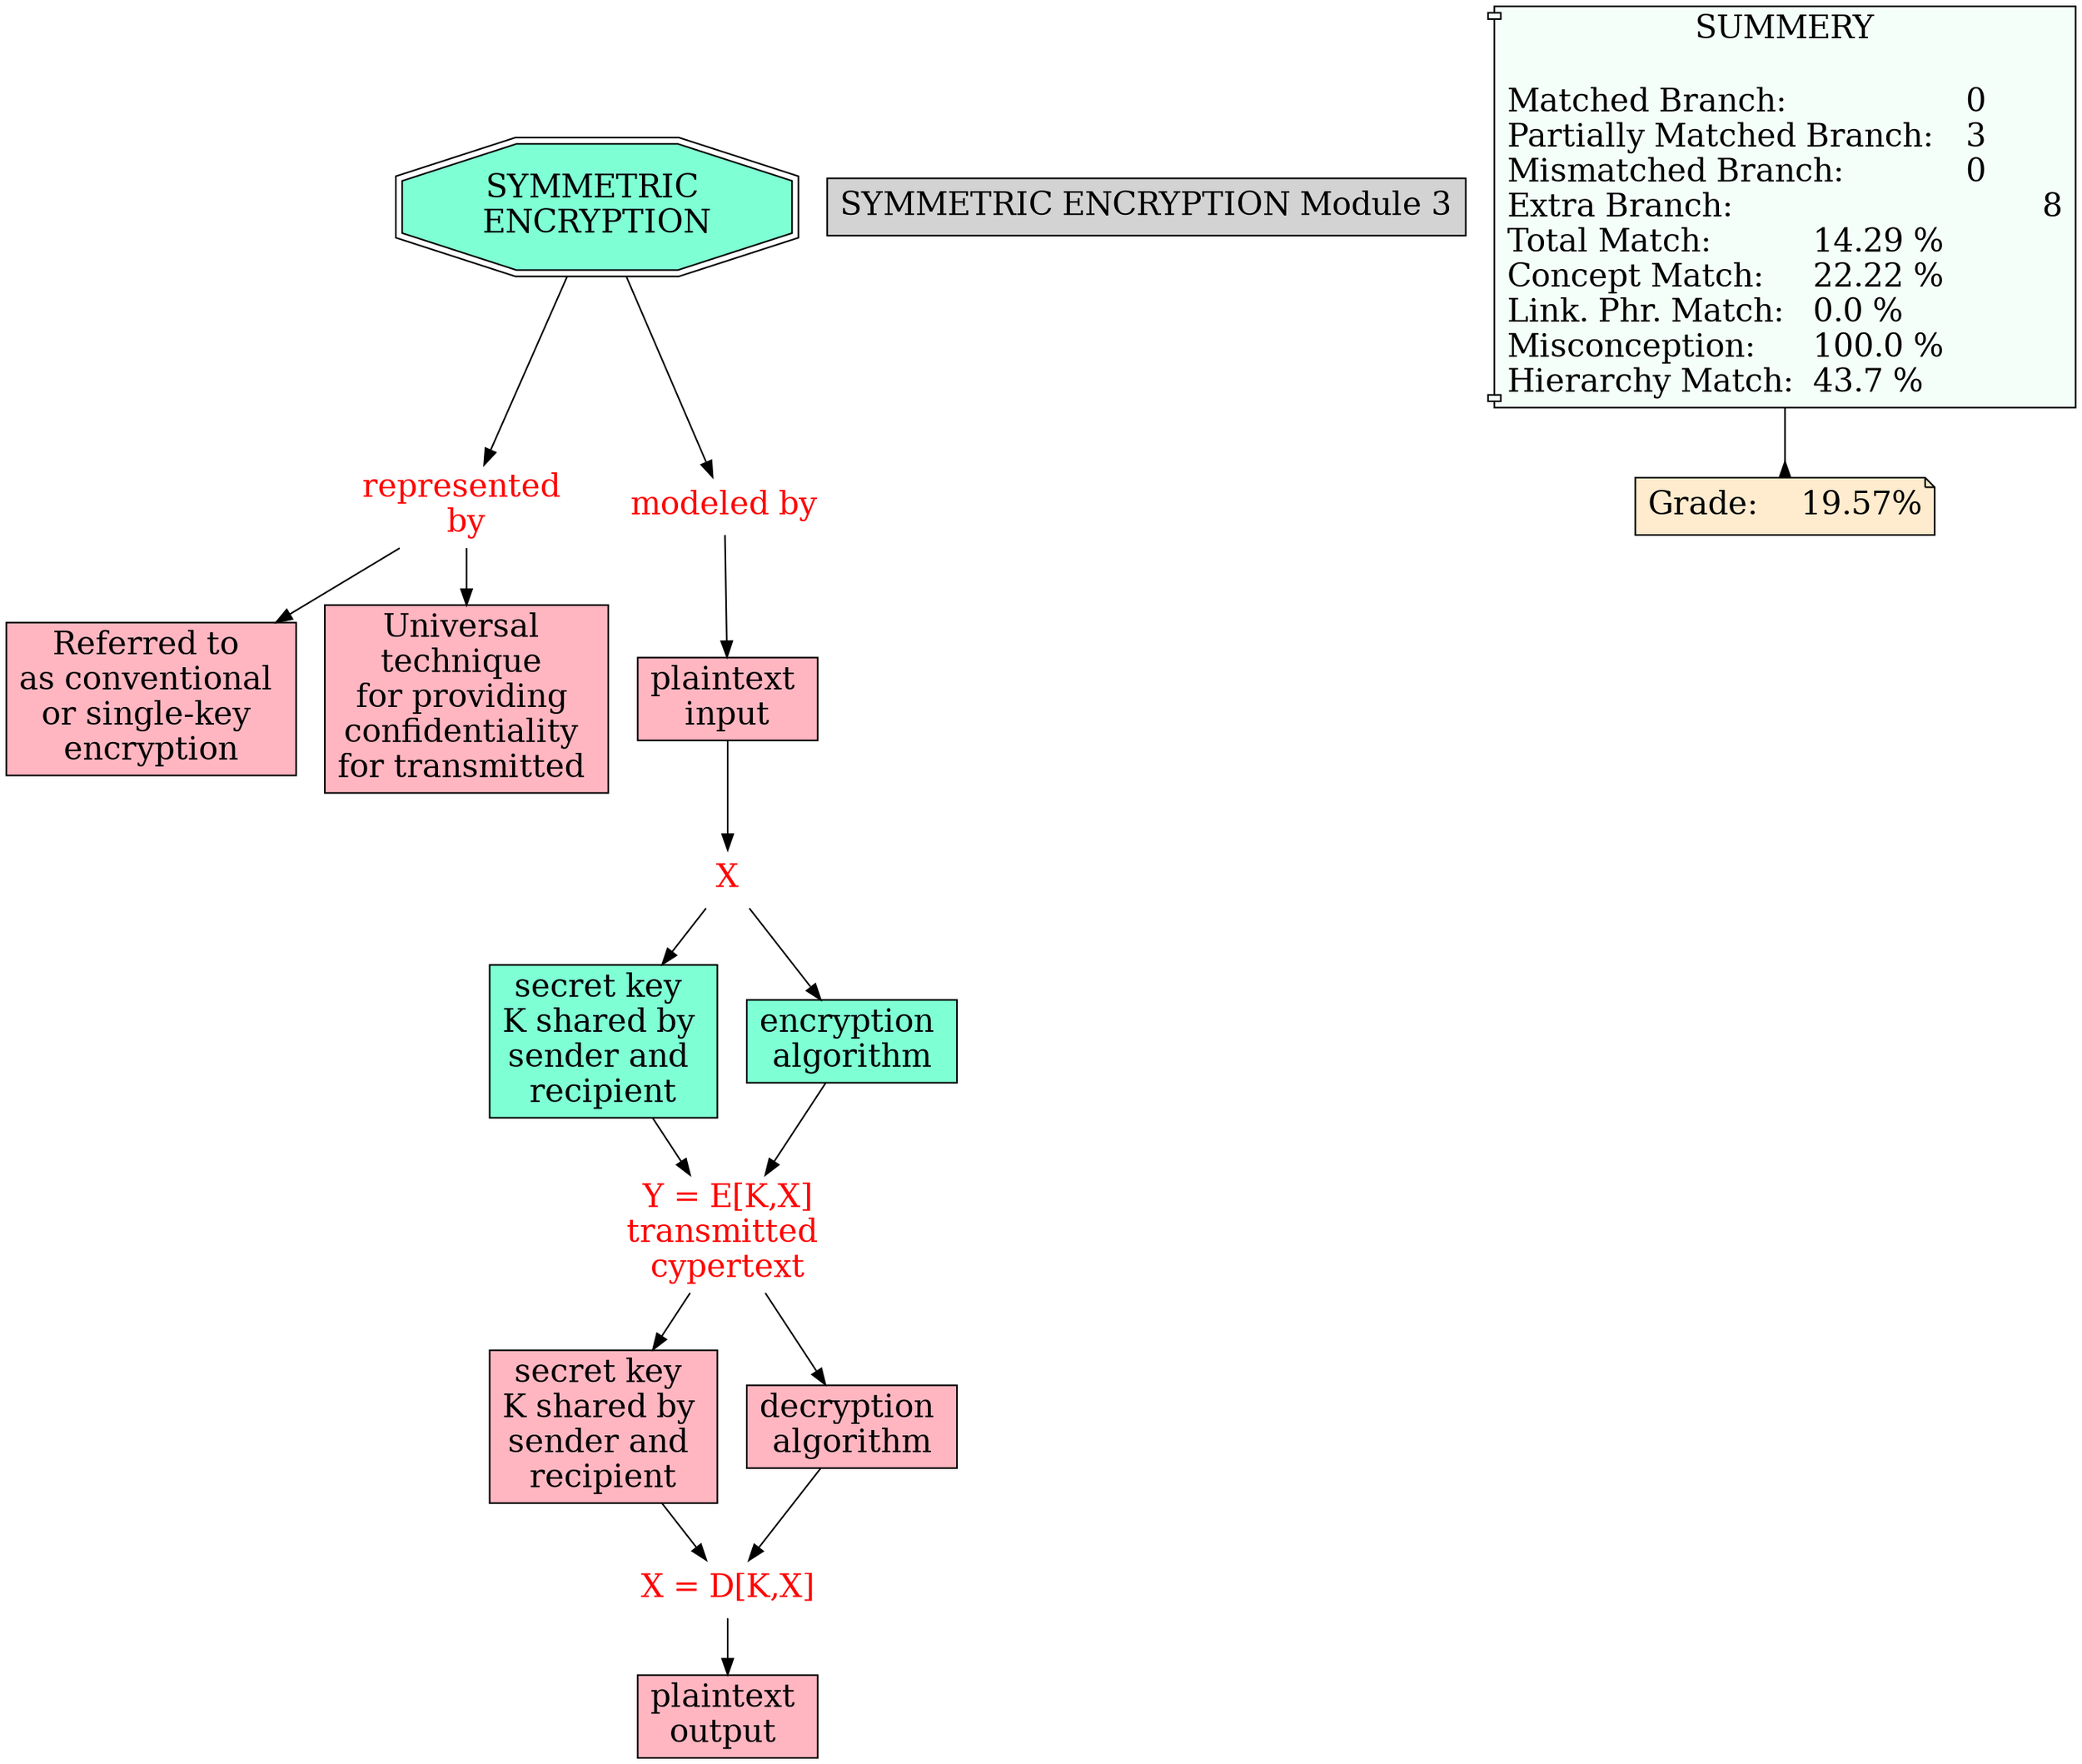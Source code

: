 // The Round Table
digraph {
	"1S433M5P3-1D5R3PZ-BMF" [label="secret key K shared by sender and recipient" Gsplines=true fontsize=20 shape=rect style=filled]
	"1S3Z9GKRV-VWBX41-LX8" [label="SYMMETRIC ENCRYPTION Module 3" Gsplines=true fontsize=20 shape=rect style=filled]
	"1S433JS15-2CHSXYD-BK9" [label="secret key K shared by sender and recipient" Gsplines=true fontsize=20 shape=rect style=filled]
	"1S434J2BP-1J6DX97-C71" [label="represented 
by" Gsplines=true fontcolor=red fontsize=20 shape=none]
	"1S4337KH7-RC2W4X-B7T" [label="Referred to 
as conventional 
or single-key 
encryption" Gsplines=true fillcolor="#FFB6C1" fontsize=20 shape=rect style=filled]
	"1S434J2BP-1J6DX97-C71" -> "1S4337KH7-RC2W4X-B7T" [constraint=true]
	"1S433M5P3-1D5R3PZ-BMF" [label="secret key 
K shared by 
sender and 
recipient" Gsplines=true fillcolor=aquamarine fontsize=20 shape=rect style=filled]
	"1S433RHDF-WXW1FS-BR0" [label=" Y = E[K,X] 
transmitted 
cypertext" Gsplines=true fontcolor=red fontsize=20 shape=none]
	"1S433M5P3-1D5R3PZ-BMF" -> "1S433RHDF-WXW1FS-BR0" [constraint=true]
	"1S434GVK8-1F0N5CN-C5S" [label="SYMMETRIC 
ENCRYPTION" Gsplines=true fillcolor=aquamarine fontsize=20 shape=doubleoctagon style=filled]
	"1S434KTJR-19TM18R-C8N" [label="modeled by
" Gsplines=true fontcolor=red fontsize=20 shape=none]
	"1S434GVK8-1F0N5CN-C5S" -> "1S434KTJR-19TM18R-C8N" [constraint=true]
	"1S434KTJR-19TM18R-C8N" [label="modeled by
" Gsplines=true fontcolor=red fontsize=20 shape=none]
	"1S433HTHG-Z0FM21-BHK" [label="plaintext 
input" Gsplines=true fillcolor="#FFB6C1" fontsize=20 shape=rect style=filled]
	"1S434KTJR-19TM18R-C8N" -> "1S433HTHG-Z0FM21-BHK" [constraint=true]
	"1S434GVK8-1F0N5CN-C5S" [label="SYMMETRIC 
ENCRYPTION" Gsplines=true fillcolor=aquamarine fontsize=20 shape=doubleoctagon style=filled]
	"1S434J2BP-1J6DX97-C71" [label="represented 
by" Gsplines=true fontcolor=red fontsize=20 shape=none]
	"1S434GVK8-1F0N5CN-C5S" -> "1S434J2BP-1J6DX97-C71" [constraint=true]
	"1S433R512-1T1G5VL-BQ9" [label=" X " Gsplines=true fontcolor=red fontsize=20 shape=none]
	"1S433M5P3-1D5R3PZ-BMF" [label="secret key 
K shared by 
sender and 
recipient" Gsplines=true fillcolor=aquamarine fontsize=20 shape=rect style=filled]
	"1S433R512-1T1G5VL-BQ9" -> "1S433M5P3-1D5R3PZ-BMF" [constraint=true]
	"1S434J2BP-1J6DX97-C71" [label="represented 
by" Gsplines=true fontcolor=red fontsize=20 shape=none]
	"1S4337HTC-MJSDVZ-B7P" [label="Universal 
technique 
for providing 
confidentiality 
for transmitted 
" Gsplines=true fillcolor="#FFB6C1" fontsize=20 shape=rect style=filled]
	"1S434J2BP-1J6DX97-C71" -> "1S4337HTC-MJSDVZ-B7P" [constraint=true]
	"1S433JS15-2CHSXYD-BK9" [label="secret key 
K shared by 
sender and 
recipient" Gsplines=true fillcolor="#FFB6C1" fontsize=20 shape=rect style=filled]
	"1S433RXQR-HDJTV1-BRR" [label=" X = D[K,X] 
" Gsplines=true fontcolor=red fontsize=20 shape=none]
	"1S433JS15-2CHSXYD-BK9" -> "1S433RXQR-HDJTV1-BRR" [constraint=true]
	"1S433RHDF-WXW1FS-BR0" [label=" Y = E[K,X] 
transmitted 
cypertext" Gsplines=true fontcolor=red fontsize=20 shape=none]
	"1S433JS15-2CHSXYD-BK9" [label="secret key 
K shared by 
sender and 
recipient" Gsplines=true fillcolor="#FFB6C1" fontsize=20 shape=rect style=filled]
	"1S433RHDF-WXW1FS-BR0" -> "1S433JS15-2CHSXYD-BK9" [constraint=true]
	"1S433RXQR-HDJTV1-BRR" [label=" X = D[K,X] 
" Gsplines=true fontcolor=red fontsize=20 shape=none]
	"1S433KPNC-10S6D2P-BLT" [label="plaintext 
output " Gsplines=true fillcolor="#FFB6C1" fontsize=20 shape=rect style=filled]
	"1S433RXQR-HDJTV1-BRR" -> "1S433KPNC-10S6D2P-BLT" [constraint=true]
	"1S433RHDF-WXW1FS-BR0" [label=" Y = E[K,X] 
transmitted 
cypertext" Gsplines=true fontcolor=red fontsize=20 shape=none]
	"1S4342JFM-14SBC9F-BZ5" [label="decryption 
algorithm" Gsplines=true fillcolor="#FFB6C1" fontsize=20 shape=rect style=filled]
	"1S433RHDF-WXW1FS-BR0" -> "1S4342JFM-14SBC9F-BZ5" [constraint=true]
	"1S4342JFM-14SBC9F-BZ5" [label="decryption 
algorithm" Gsplines=true fillcolor="#FFB6C1" fontsize=20 shape=rect style=filled]
	"1S433RXQR-HDJTV1-BRR" [label=" X = D[K,X] 
" Gsplines=true fontcolor=red fontsize=20 shape=none]
	"1S4342JFM-14SBC9F-BZ5" -> "1S433RXQR-HDJTV1-BRR" [constraint=true]
	"1S433HTHG-Z0FM21-BHK" [label="plaintext 
input" Gsplines=true fillcolor="#FFB6C1" fontsize=20 shape=rect style=filled]
	"1S433R512-1T1G5VL-BQ9" [label=" X " Gsplines=true fontcolor=red fontsize=20 shape=none]
	"1S433HTHG-Z0FM21-BHK" -> "1S433R512-1T1G5VL-BQ9" [constraint=true]
	"1S433R512-1T1G5VL-BQ9" [label=" X " Gsplines=true fontcolor=red fontsize=20 shape=none]
	"1S433X0FF-D3XQQ6-BV2" [label="encryption 
algorithm" Gsplines=true fillcolor=aquamarine fontsize=20 shape=rect style=filled]
	"1S433R512-1T1G5VL-BQ9" -> "1S433X0FF-D3XQQ6-BV2" [constraint=true]
	"1S433X0FF-D3XQQ6-BV2" [label="encryption 
algorithm" Gsplines=true fillcolor=aquamarine fontsize=20 shape=rect style=filled]
	"1S433RHDF-WXW1FS-BR0" [label=" Y = E[K,X] 
transmitted 
cypertext" Gsplines=true fontcolor=red fontsize=20 shape=none]
	"1S433X0FF-D3XQQ6-BV2" -> "1S433RHDF-WXW1FS-BR0" [constraint=true]
	Stat [label="SUMMERY

Matched Branch:			0\lPartially Matched Branch:	3\lMismatched Branch:		0\lExtra Branch:				8\lTotal Match:		14.29 %\lConcept Match:	22.22 %\lLink. Phr. Match:	0.0 %\lMisconception:	100.0 %\lHierarchy Match:	43.7 %\l" Gsplines=true fillcolor="#F5FFFA" fontsize=20 shape=component style=filled]
	Grade [label="Grade:	19.57%" Gsplines=true fillcolor="#FFEBCD" fontsize=20 shape=note style=filled]
	Stat -> Grade [arrowhead=inv color=black constraint=true]
}

